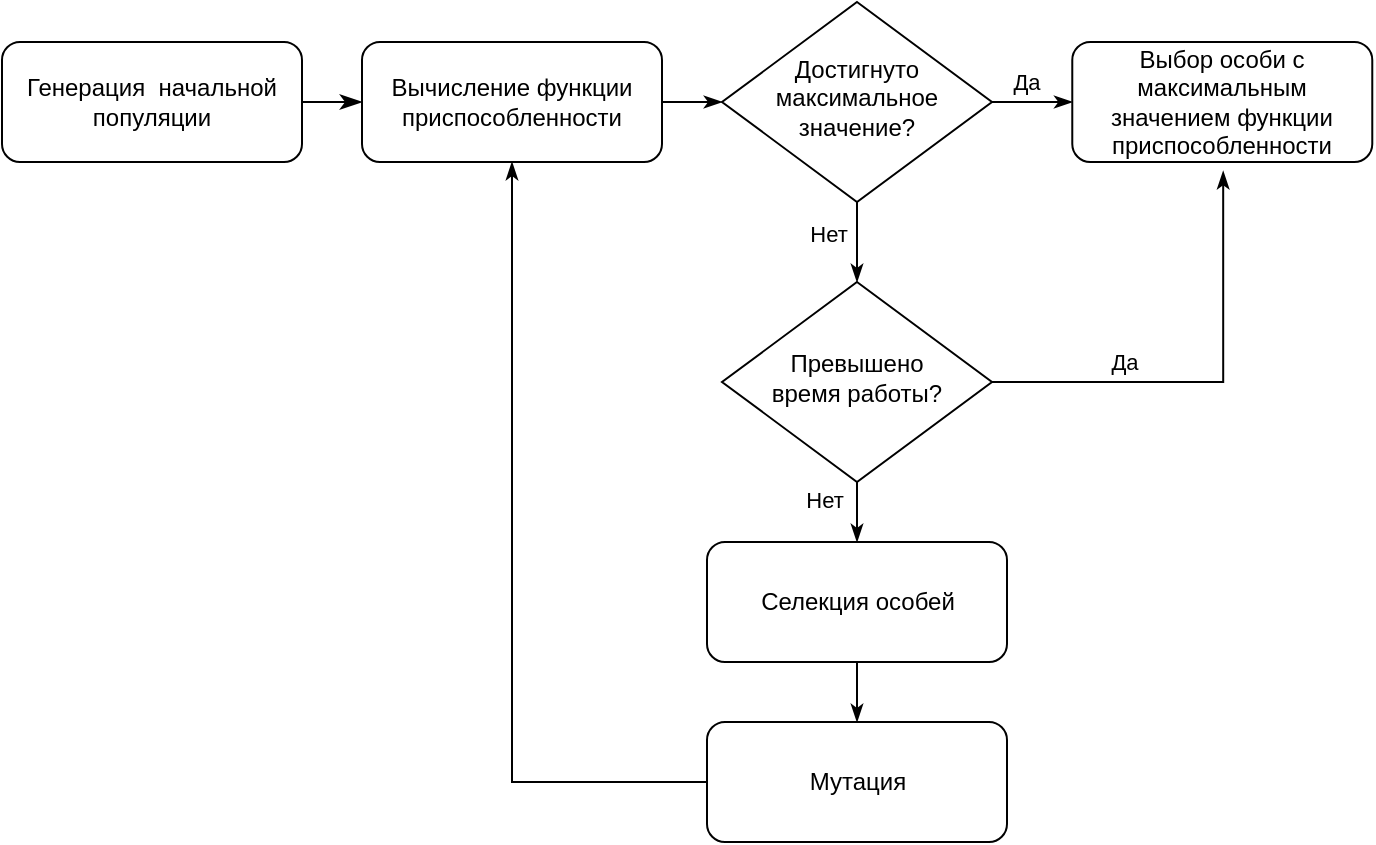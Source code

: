 <mxfile version="14.7.6" type="device"><diagram id="C5RBs43oDa-KdzZeNtuy" name="Page-1"><mxGraphModel dx="1094" dy="983" grid="1" gridSize="10" guides="1" tooltips="1" connect="1" arrows="1" fold="1" page="1" pageScale="1" pageWidth="827" pageHeight="1169" math="0" shadow="0"><root><mxCell id="WIyWlLk6GJQsqaUBKTNV-0"/><mxCell id="WIyWlLk6GJQsqaUBKTNV-1" parent="WIyWlLk6GJQsqaUBKTNV-0"/><mxCell id="WIyWlLk6GJQsqaUBKTNV-2" value="" style="rounded=0;html=1;jettySize=auto;orthogonalLoop=1;fontSize=11;endArrow=classicThin;endFill=1;endSize=8;strokeWidth=1;shadow=0;labelBackgroundColor=none;edgeStyle=orthogonalEdgeStyle;entryX=0;entryY=0.5;entryDx=0;entryDy=0;" parent="WIyWlLk6GJQsqaUBKTNV-1" source="WIyWlLk6GJQsqaUBKTNV-3" target="eXZwX7scdl3ENfkhon3l-0" edge="1"><mxGeometry relative="1" as="geometry"/></mxCell><mxCell id="WIyWlLk6GJQsqaUBKTNV-3" value="Генерация &amp;nbsp;начальной популяции" style="rounded=1;whiteSpace=wrap;html=1;fontSize=12;glass=0;strokeWidth=1;shadow=0;" parent="WIyWlLk6GJQsqaUBKTNV-1" vertex="1"><mxGeometry x="160" y="100" width="150" height="60" as="geometry"/></mxCell><mxCell id="eXZwX7scdl3ENfkhon3l-3" style="edgeStyle=orthogonalEdgeStyle;rounded=0;orthogonalLoop=1;jettySize=auto;html=1;endArrow=classicThin;endFill=1;entryX=0;entryY=0.5;entryDx=0;entryDy=0;" edge="1" parent="WIyWlLk6GJQsqaUBKTNV-1" source="WIyWlLk6GJQsqaUBKTNV-6" target="eXZwX7scdl3ENfkhon3l-10"><mxGeometry relative="1" as="geometry"><mxPoint x="760" y="340" as="targetPoint"/></mxGeometry></mxCell><mxCell id="eXZwX7scdl3ENfkhon3l-4" value="Да" style="edgeLabel;html=1;align=center;verticalAlign=middle;resizable=0;points=[];" vertex="1" connectable="0" parent="eXZwX7scdl3ENfkhon3l-3"><mxGeometry x="0.229" y="1" relative="1" as="geometry"><mxPoint x="-8" y="-9" as="offset"/></mxGeometry></mxCell><mxCell id="eXZwX7scdl3ENfkhon3l-13" value="Нет" style="edgeStyle=orthogonalEdgeStyle;rounded=0;orthogonalLoop=1;jettySize=auto;html=1;entryX=0.5;entryY=0;entryDx=0;entryDy=0;endArrow=classicThin;endFill=1;" edge="1" parent="WIyWlLk6GJQsqaUBKTNV-1" source="WIyWlLk6GJQsqaUBKTNV-6" target="eXZwX7scdl3ENfkhon3l-8"><mxGeometry x="-0.198" y="-15" relative="1" as="geometry"><mxPoint as="offset"/></mxGeometry></mxCell><mxCell id="WIyWlLk6GJQsqaUBKTNV-6" value="Достигнуто максимальное значение?" style="rhombus;whiteSpace=wrap;html=1;shadow=0;fontFamily=Helvetica;fontSize=12;align=center;strokeWidth=1;spacing=6;spacingTop=-4;" parent="WIyWlLk6GJQsqaUBKTNV-1" vertex="1"><mxGeometry x="520" y="80" width="135" height="100" as="geometry"/></mxCell><mxCell id="eXZwX7scdl3ENfkhon3l-2" style="edgeStyle=orthogonalEdgeStyle;rounded=0;orthogonalLoop=1;jettySize=auto;html=1;entryX=0;entryY=0.5;entryDx=0;entryDy=0;endArrow=classicThin;endFill=1;" edge="1" parent="WIyWlLk6GJQsqaUBKTNV-1" source="eXZwX7scdl3ENfkhon3l-0" target="WIyWlLk6GJQsqaUBKTNV-6"><mxGeometry relative="1" as="geometry"/></mxCell><mxCell id="eXZwX7scdl3ENfkhon3l-0" value="Вычисление функции приспособленности" style="rounded=1;whiteSpace=wrap;html=1;fontSize=12;glass=0;strokeWidth=1;shadow=0;" vertex="1" parent="WIyWlLk6GJQsqaUBKTNV-1"><mxGeometry x="340" y="100" width="150" height="60" as="geometry"/></mxCell><mxCell id="eXZwX7scdl3ENfkhon3l-17" style="edgeStyle=orthogonalEdgeStyle;rounded=0;orthogonalLoop=1;jettySize=auto;html=1;endArrow=classicThin;endFill=1;" edge="1" parent="WIyWlLk6GJQsqaUBKTNV-1" source="eXZwX7scdl3ENfkhon3l-5" target="eXZwX7scdl3ENfkhon3l-6"><mxGeometry relative="1" as="geometry"/></mxCell><mxCell id="eXZwX7scdl3ENfkhon3l-5" value="Селекция особей" style="rounded=1;whiteSpace=wrap;html=1;fontSize=12;glass=0;strokeWidth=1;shadow=0;" vertex="1" parent="WIyWlLk6GJQsqaUBKTNV-1"><mxGeometry x="512.5" y="350" width="150" height="60" as="geometry"/></mxCell><mxCell id="eXZwX7scdl3ENfkhon3l-15" style="edgeStyle=orthogonalEdgeStyle;rounded=0;orthogonalLoop=1;jettySize=auto;html=1;endArrow=classicThin;endFill=1;entryX=0.5;entryY=1;entryDx=0;entryDy=0;exitX=0;exitY=0.5;exitDx=0;exitDy=0;" edge="1" parent="WIyWlLk6GJQsqaUBKTNV-1" source="eXZwX7scdl3ENfkhon3l-6" target="eXZwX7scdl3ENfkhon3l-0"><mxGeometry relative="1" as="geometry"><mxPoint x="500" y="390" as="targetPoint"/><Array as="points"><mxPoint x="415" y="470"/></Array></mxGeometry></mxCell><mxCell id="eXZwX7scdl3ENfkhon3l-6" value="Мутация" style="rounded=1;whiteSpace=wrap;html=1;fontSize=12;glass=0;strokeWidth=1;shadow=0;" vertex="1" parent="WIyWlLk6GJQsqaUBKTNV-1"><mxGeometry x="512.5" y="440" width="150" height="60" as="geometry"/></mxCell><mxCell id="eXZwX7scdl3ENfkhon3l-9" style="edgeStyle=orthogonalEdgeStyle;rounded=0;orthogonalLoop=1;jettySize=auto;html=1;endArrow=classicThin;endFill=1;entryX=0.503;entryY=1.076;entryDx=0;entryDy=0;entryPerimeter=0;" edge="1" parent="WIyWlLk6GJQsqaUBKTNV-1" source="eXZwX7scdl3ENfkhon3l-8" target="eXZwX7scdl3ENfkhon3l-10"><mxGeometry relative="1" as="geometry"><mxPoint x="760" y="470" as="targetPoint"/></mxGeometry></mxCell><mxCell id="eXZwX7scdl3ENfkhon3l-19" value="Да" style="edgeLabel;html=1;align=center;verticalAlign=middle;resizable=0;points=[];" vertex="1" connectable="0" parent="eXZwX7scdl3ENfkhon3l-9"><mxGeometry x="-0.237" relative="1" as="geometry"><mxPoint x="-19" y="-10" as="offset"/></mxGeometry></mxCell><mxCell id="eXZwX7scdl3ENfkhon3l-16" style="edgeStyle=orthogonalEdgeStyle;rounded=0;orthogonalLoop=1;jettySize=auto;html=1;endArrow=classicThin;endFill=1;" edge="1" parent="WIyWlLk6GJQsqaUBKTNV-1" source="eXZwX7scdl3ENfkhon3l-8" target="eXZwX7scdl3ENfkhon3l-5"><mxGeometry relative="1" as="geometry"/></mxCell><mxCell id="eXZwX7scdl3ENfkhon3l-18" value="Нет" style="edgeLabel;html=1;align=center;verticalAlign=middle;resizable=0;points=[];" vertex="1" connectable="0" parent="eXZwX7scdl3ENfkhon3l-16"><mxGeometry x="-0.653" y="4" relative="1" as="geometry"><mxPoint x="-21" as="offset"/></mxGeometry></mxCell><mxCell id="eXZwX7scdl3ENfkhon3l-8" value="Превышено &lt;br&gt;время работы?" style="rhombus;whiteSpace=wrap;html=1;shadow=0;fontFamily=Helvetica;fontSize=12;align=center;strokeWidth=1;spacing=6;spacingTop=-4;" vertex="1" parent="WIyWlLk6GJQsqaUBKTNV-1"><mxGeometry x="520" y="220" width="135" height="100" as="geometry"/></mxCell><mxCell id="eXZwX7scdl3ENfkhon3l-10" value="Выбор особи с максимальным значением&amp;nbsp;функции приспособленности" style="rounded=1;whiteSpace=wrap;html=1;fontSize=12;glass=0;strokeWidth=1;shadow=0;" vertex="1" parent="WIyWlLk6GJQsqaUBKTNV-1"><mxGeometry x="695.14" y="100" width="150" height="60" as="geometry"/></mxCell></root></mxGraphModel></diagram></mxfile>